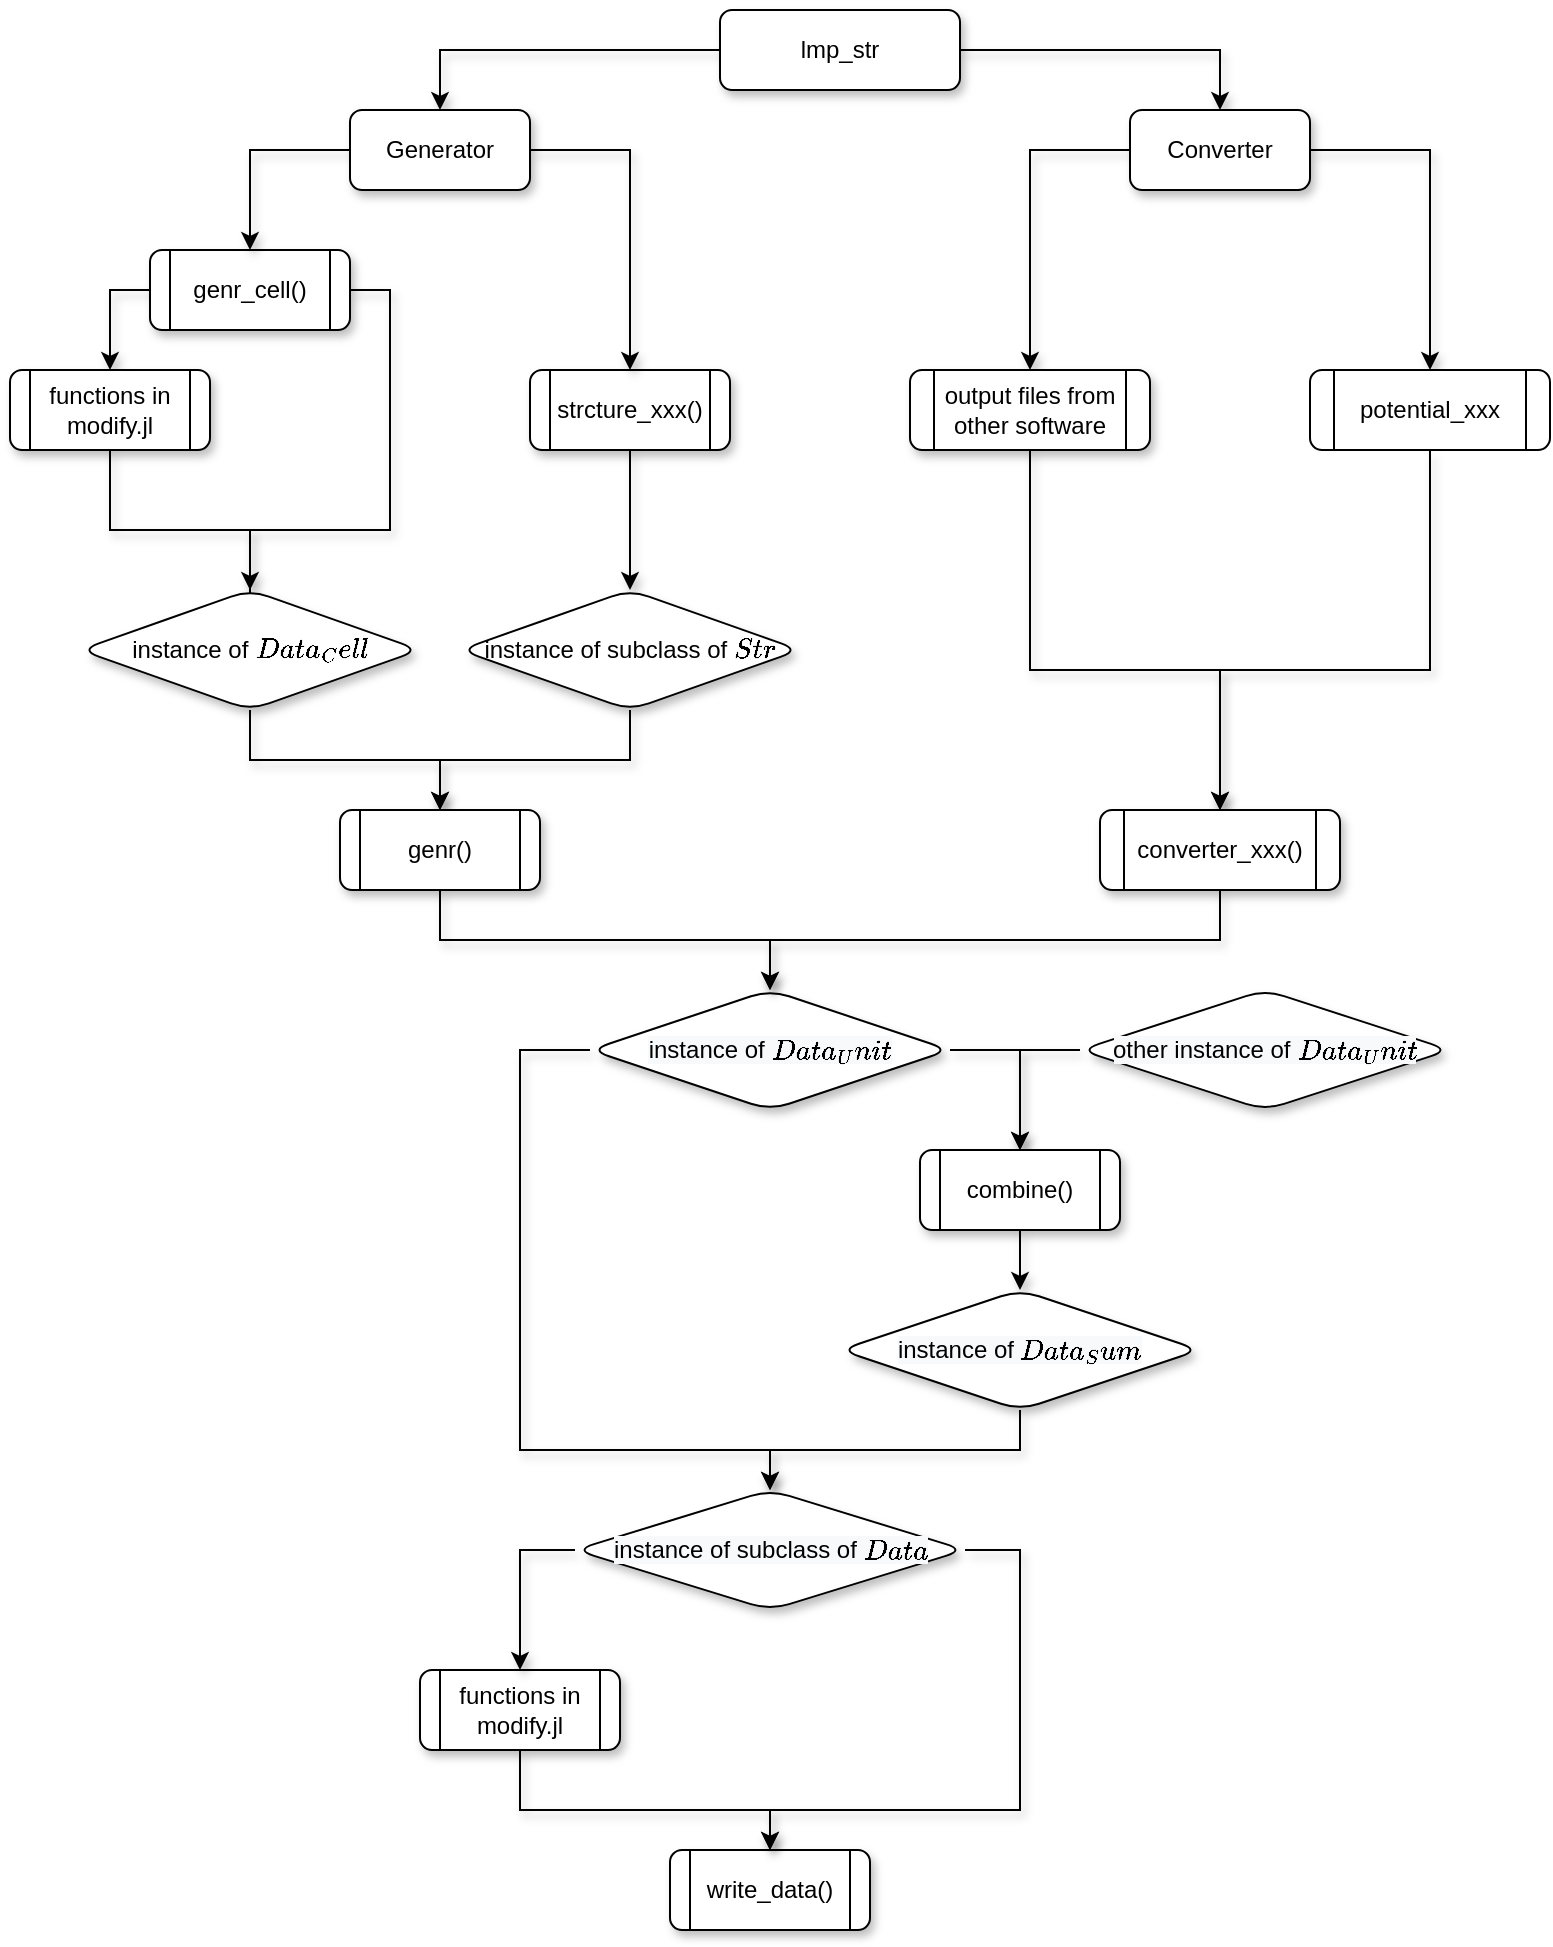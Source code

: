 <mxfile version="13.7.9" type="device"><diagram id="C5RBs43oDa-KdzZeNtuy" name="Page-1"><mxGraphModel dx="763" dy="692" grid="1" gridSize="10" guides="1" tooltips="1" connect="1" arrows="1" fold="1" page="1" pageScale="1" pageWidth="827" pageHeight="1169" math="0" shadow="0"><root><mxCell id="WIyWlLk6GJQsqaUBKTNV-0"/><mxCell id="WIyWlLk6GJQsqaUBKTNV-1" parent="WIyWlLk6GJQsqaUBKTNV-0"/><mxCell id="MdDMg5oCE5Io_1hxdG7t-3" style="edgeStyle=orthogonalEdgeStyle;rounded=0;orthogonalLoop=1;jettySize=auto;html=1;exitX=0;exitY=0.5;exitDx=0;exitDy=0;entryX=0.5;entryY=0;entryDx=0;entryDy=0;shadow=1;" parent="WIyWlLk6GJQsqaUBKTNV-1" source="WIyWlLk6GJQsqaUBKTNV-3" target="MdDMg5oCE5Io_1hxdG7t-15" edge="1"><mxGeometry relative="1" as="geometry"><mxPoint x="160" y="180" as="targetPoint"/></mxGeometry></mxCell><mxCell id="MdDMg5oCE5Io_1hxdG7t-29" style="edgeStyle=orthogonalEdgeStyle;rounded=0;orthogonalLoop=1;jettySize=auto;html=1;exitX=1;exitY=0.5;exitDx=0;exitDy=0;entryX=0.5;entryY=0;entryDx=0;entryDy=0;shadow=1;" parent="WIyWlLk6GJQsqaUBKTNV-1" source="WIyWlLk6GJQsqaUBKTNV-3" target="MdDMg5oCE5Io_1hxdG7t-28" edge="1"><mxGeometry relative="1" as="geometry"/></mxCell><mxCell id="WIyWlLk6GJQsqaUBKTNV-3" value="lmp_str" style="rounded=1;whiteSpace=wrap;html=1;fontSize=12;glass=0;strokeWidth=1;shadow=1;sketch=0;" parent="WIyWlLk6GJQsqaUBKTNV-1" vertex="1"><mxGeometry x="395" y="70" width="120" height="40" as="geometry"/></mxCell><mxCell id="MdDMg5oCE5Io_1hxdG7t-1" value="write_data()" style="shape=process;whiteSpace=wrap;html=1;backgroundOutline=1;shadow=1;rounded=1;" parent="WIyWlLk6GJQsqaUBKTNV-1" vertex="1"><mxGeometry x="370" y="990" width="100" height="40" as="geometry"/></mxCell><mxCell id="MdDMg5oCE5Io_1hxdG7t-18" style="edgeStyle=orthogonalEdgeStyle;rounded=0;orthogonalLoop=1;jettySize=auto;html=1;exitX=0;exitY=0.5;exitDx=0;exitDy=0;entryX=0.5;entryY=0;entryDx=0;entryDy=0;shadow=1;" parent="WIyWlLk6GJQsqaUBKTNV-1" source="MdDMg5oCE5Io_1hxdG7t-2" target="MdDMg5oCE5Io_1hxdG7t-7" edge="1"><mxGeometry relative="1" as="geometry"/></mxCell><mxCell id="MdDMg5oCE5Io_1hxdG7t-19" style="edgeStyle=orthogonalEdgeStyle;rounded=0;orthogonalLoop=1;jettySize=auto;html=1;exitX=1;exitY=0.5;exitDx=0;exitDy=0;entryX=0.5;entryY=0;entryDx=0;entryDy=0;shadow=1;" parent="WIyWlLk6GJQsqaUBKTNV-1" source="MdDMg5oCE5Io_1hxdG7t-2" target="MdDMg5oCE5Io_1hxdG7t-21" edge="1"><mxGeometry relative="1" as="geometry"><mxPoint x="230" y="360" as="targetPoint"/><Array as="points"><mxPoint x="230" y="210"/><mxPoint x="230" y="330"/><mxPoint x="160" y="330"/></Array></mxGeometry></mxCell><mxCell id="MdDMg5oCE5Io_1hxdG7t-2" value="genr_cell()" style="shape=process;whiteSpace=wrap;html=1;backgroundOutline=1;shadow=1;rounded=1;" parent="WIyWlLk6GJQsqaUBKTNV-1" vertex="1"><mxGeometry x="110" y="190" width="100" height="40" as="geometry"/></mxCell><mxCell id="MdDMg5oCE5Io_1hxdG7t-24" style="edgeStyle=orthogonalEdgeStyle;rounded=0;orthogonalLoop=1;jettySize=auto;html=1;exitX=0.5;exitY=1;exitDx=0;exitDy=0;entryX=0.5;entryY=0;entryDx=0;entryDy=0;shadow=1;" parent="WIyWlLk6GJQsqaUBKTNV-1" source="MdDMg5oCE5Io_1hxdG7t-4" target="MdDMg5oCE5Io_1hxdG7t-23" edge="1"><mxGeometry relative="1" as="geometry"/></mxCell><mxCell id="MdDMg5oCE5Io_1hxdG7t-4" value="strcture_xxx()" style="shape=process;whiteSpace=wrap;html=1;backgroundOutline=1;shadow=1;rounded=1;" parent="WIyWlLk6GJQsqaUBKTNV-1" vertex="1"><mxGeometry x="300" y="250" width="100" height="40" as="geometry"/></mxCell><mxCell id="MdDMg5oCE5Io_1hxdG7t-22" style="edgeStyle=orthogonalEdgeStyle;rounded=0;orthogonalLoop=1;jettySize=auto;html=1;exitX=0.5;exitY=1;exitDx=0;exitDy=0;shadow=1;" parent="WIyWlLk6GJQsqaUBKTNV-1" source="MdDMg5oCE5Io_1hxdG7t-7" edge="1"><mxGeometry relative="1" as="geometry"><mxPoint x="160" y="390" as="targetPoint"/><Array as="points"><mxPoint x="90" y="330"/><mxPoint x="160" y="330"/></Array></mxGeometry></mxCell><mxCell id="MdDMg5oCE5Io_1hxdG7t-7" value="functions in modify.jl" style="shape=process;whiteSpace=wrap;html=1;backgroundOutline=1;shadow=1;rounded=1;" parent="WIyWlLk6GJQsqaUBKTNV-1" vertex="1"><mxGeometry x="40" y="250" width="100" height="40" as="geometry"/></mxCell><mxCell id="MdDMg5oCE5Io_1hxdG7t-47" style="edgeStyle=orthogonalEdgeStyle;rounded=0;orthogonalLoop=1;jettySize=auto;html=1;exitX=1;exitY=0.5;exitDx=0;exitDy=0;entryX=0.5;entryY=0;entryDx=0;entryDy=0;shadow=1;" parent="WIyWlLk6GJQsqaUBKTNV-1" source="MdDMg5oCE5Io_1hxdG7t-13" target="MdDMg5oCE5Io_1hxdG7t-46" edge="1"><mxGeometry relative="1" as="geometry"/></mxCell><mxCell id="MdDMg5oCE5Io_1hxdG7t-52" style="edgeStyle=orthogonalEdgeStyle;rounded=0;orthogonalLoop=1;jettySize=auto;html=1;exitX=0;exitY=0.5;exitDx=0;exitDy=0;shadow=1;" parent="WIyWlLk6GJQsqaUBKTNV-1" source="MdDMg5oCE5Io_1hxdG7t-13" target="MdDMg5oCE5Io_1hxdG7t-51" edge="1"><mxGeometry relative="1" as="geometry"><Array as="points"><mxPoint x="295" y="590"/><mxPoint x="295" y="790"/><mxPoint x="420" y="790"/></Array></mxGeometry></mxCell><mxCell id="MdDMg5oCE5Io_1hxdG7t-13" value="&lt;span style=&quot;color: rgb(0 , 0 , 0) ; font-family: &amp;#34;helvetica&amp;#34; ; font-size: 12px ; font-style: normal ; font-weight: 400 ; letter-spacing: normal ; text-align: center ; text-indent: 0px ; text-transform: none ; word-spacing: 0px ; background-color: rgb(248 , 249 , 250) ; display: inline ; float: none&quot;&gt;instance of `Data_Unit`&lt;/span&gt;" style="rhombus;whiteSpace=wrap;html=1;rounded=1;sketch=0;shadow=1;" parent="WIyWlLk6GJQsqaUBKTNV-1" vertex="1"><mxGeometry x="330" y="560" width="180" height="60" as="geometry"/></mxCell><mxCell id="MdDMg5oCE5Io_1hxdG7t-16" style="edgeStyle=orthogonalEdgeStyle;rounded=0;orthogonalLoop=1;jettySize=auto;html=1;exitX=0;exitY=0.5;exitDx=0;exitDy=0;entryX=0.5;entryY=0;entryDx=0;entryDy=0;shadow=1;" parent="WIyWlLk6GJQsqaUBKTNV-1" source="MdDMg5oCE5Io_1hxdG7t-15" target="MdDMg5oCE5Io_1hxdG7t-2" edge="1"><mxGeometry relative="1" as="geometry"/></mxCell><mxCell id="MdDMg5oCE5Io_1hxdG7t-17" style="edgeStyle=orthogonalEdgeStyle;rounded=0;orthogonalLoop=1;jettySize=auto;html=1;exitX=1;exitY=0.5;exitDx=0;exitDy=0;entryX=0.5;entryY=0;entryDx=0;entryDy=0;shadow=1;" parent="WIyWlLk6GJQsqaUBKTNV-1" source="MdDMg5oCE5Io_1hxdG7t-15" target="MdDMg5oCE5Io_1hxdG7t-4" edge="1"><mxGeometry relative="1" as="geometry"/></mxCell><mxCell id="MdDMg5oCE5Io_1hxdG7t-15" value="Generator" style="rounded=1;whiteSpace=wrap;html=1;sketch=0;shadow=1;" parent="WIyWlLk6GJQsqaUBKTNV-1" vertex="1"><mxGeometry x="210" y="120" width="90" height="40" as="geometry"/></mxCell><mxCell id="MdDMg5oCE5Io_1hxdG7t-26" style="edgeStyle=orthogonalEdgeStyle;rounded=0;orthogonalLoop=1;jettySize=auto;html=1;exitX=0.5;exitY=1;exitDx=0;exitDy=0;entryX=0.5;entryY=0;entryDx=0;entryDy=0;shadow=1;" parent="WIyWlLk6GJQsqaUBKTNV-1" source="MdDMg5oCE5Io_1hxdG7t-21" target="MdDMg5oCE5Io_1hxdG7t-25" edge="1"><mxGeometry relative="1" as="geometry"/></mxCell><mxCell id="MdDMg5oCE5Io_1hxdG7t-21" value="instance of `Data_Cell`" style="rhombus;whiteSpace=wrap;html=1;rounded=1;sketch=0;shadow=1;" parent="WIyWlLk6GJQsqaUBKTNV-1" vertex="1"><mxGeometry x="75" y="360" width="170" height="60" as="geometry"/></mxCell><mxCell id="MdDMg5oCE5Io_1hxdG7t-27" style="edgeStyle=orthogonalEdgeStyle;rounded=0;orthogonalLoop=1;jettySize=auto;html=1;exitX=0.5;exitY=1;exitDx=0;exitDy=0;shadow=1;" parent="WIyWlLk6GJQsqaUBKTNV-1" source="MdDMg5oCE5Io_1hxdG7t-23" target="MdDMg5oCE5Io_1hxdG7t-25" edge="1"><mxGeometry relative="1" as="geometry"/></mxCell><mxCell id="MdDMg5oCE5Io_1hxdG7t-23" value="instance of subclass of `Str`" style="rhombus;whiteSpace=wrap;html=1;rounded=1;sketch=0;shadow=1;" parent="WIyWlLk6GJQsqaUBKTNV-1" vertex="1"><mxGeometry x="265" y="360" width="170" height="60" as="geometry"/></mxCell><mxCell id="MdDMg5oCE5Io_1hxdG7t-35" style="edgeStyle=orthogonalEdgeStyle;rounded=0;orthogonalLoop=1;jettySize=auto;html=1;exitX=0.5;exitY=1;exitDx=0;exitDy=0;shadow=1;" parent="WIyWlLk6GJQsqaUBKTNV-1" source="MdDMg5oCE5Io_1hxdG7t-25" target="MdDMg5oCE5Io_1hxdG7t-13" edge="1"><mxGeometry relative="1" as="geometry"/></mxCell><mxCell id="MdDMg5oCE5Io_1hxdG7t-25" value="genr()" style="shape=process;whiteSpace=wrap;html=1;backgroundOutline=1;rounded=1;sketch=0;shadow=1;" parent="WIyWlLk6GJQsqaUBKTNV-1" vertex="1"><mxGeometry x="205" y="470" width="100" height="40" as="geometry"/></mxCell><mxCell id="MdDMg5oCE5Io_1hxdG7t-38" style="edgeStyle=orthogonalEdgeStyle;rounded=0;orthogonalLoop=1;jettySize=auto;html=1;exitX=0;exitY=0.5;exitDx=0;exitDy=0;entryX=0.5;entryY=0;entryDx=0;entryDy=0;shadow=1;" parent="WIyWlLk6GJQsqaUBKTNV-1" source="MdDMg5oCE5Io_1hxdG7t-28" target="MdDMg5oCE5Io_1hxdG7t-36" edge="1"><mxGeometry relative="1" as="geometry"/></mxCell><mxCell id="MdDMg5oCE5Io_1hxdG7t-39" style="edgeStyle=orthogonalEdgeStyle;rounded=0;orthogonalLoop=1;jettySize=auto;html=1;exitX=1;exitY=0.5;exitDx=0;exitDy=0;shadow=1;" parent="WIyWlLk6GJQsqaUBKTNV-1" source="MdDMg5oCE5Io_1hxdG7t-28" target="MdDMg5oCE5Io_1hxdG7t-37" edge="1"><mxGeometry relative="1" as="geometry"/></mxCell><mxCell id="MdDMg5oCE5Io_1hxdG7t-28" value="Converter" style="rounded=1;whiteSpace=wrap;html=1;sketch=0;shadow=1;" parent="WIyWlLk6GJQsqaUBKTNV-1" vertex="1"><mxGeometry x="600" y="120" width="90" height="40" as="geometry"/></mxCell><mxCell id="MdDMg5oCE5Io_1hxdG7t-57" style="edgeStyle=orthogonalEdgeStyle;rounded=0;orthogonalLoop=1;jettySize=auto;html=1;exitX=0.5;exitY=1;exitDx=0;exitDy=0;shadow=1;" parent="WIyWlLk6GJQsqaUBKTNV-1" source="MdDMg5oCE5Io_1hxdG7t-30" target="MdDMg5oCE5Io_1hxdG7t-1" edge="1"><mxGeometry relative="1" as="geometry"><Array as="points"><mxPoint x="295" y="970"/><mxPoint x="420" y="970"/></Array></mxGeometry></mxCell><mxCell id="MdDMg5oCE5Io_1hxdG7t-30" value="functions in modify.jl" style="shape=process;whiteSpace=wrap;html=1;backgroundOutline=1;rounded=1;sketch=0;gradientColor=none;shadow=1;" parent="WIyWlLk6GJQsqaUBKTNV-1" vertex="1"><mxGeometry x="245" y="900" width="100" height="40" as="geometry"/></mxCell><mxCell id="MdDMg5oCE5Io_1hxdG7t-42" style="edgeStyle=orthogonalEdgeStyle;rounded=0;orthogonalLoop=1;jettySize=auto;html=1;exitX=0.5;exitY=1;exitDx=0;exitDy=0;entryX=0.5;entryY=0;entryDx=0;entryDy=0;shadow=1;" parent="WIyWlLk6GJQsqaUBKTNV-1" source="MdDMg5oCE5Io_1hxdG7t-36" target="MdDMg5oCE5Io_1hxdG7t-41" edge="1"><mxGeometry relative="1" as="geometry"><Array as="points"><mxPoint x="550" y="400"/><mxPoint x="645" y="400"/></Array></mxGeometry></mxCell><mxCell id="MdDMg5oCE5Io_1hxdG7t-36" value="output files from other software" style="shape=process;whiteSpace=wrap;html=1;backgroundOutline=1;rounded=1;sketch=0;gradientColor=none;shadow=1;" parent="WIyWlLk6GJQsqaUBKTNV-1" vertex="1"><mxGeometry x="490" y="250" width="120" height="40" as="geometry"/></mxCell><mxCell id="MdDMg5oCE5Io_1hxdG7t-43" style="edgeStyle=orthogonalEdgeStyle;rounded=0;orthogonalLoop=1;jettySize=auto;html=1;exitX=0.5;exitY=1;exitDx=0;exitDy=0;shadow=1;" parent="WIyWlLk6GJQsqaUBKTNV-1" source="MdDMg5oCE5Io_1hxdG7t-37" target="MdDMg5oCE5Io_1hxdG7t-41" edge="1"><mxGeometry relative="1" as="geometry"><Array as="points"><mxPoint x="750" y="400"/><mxPoint x="645" y="400"/></Array></mxGeometry></mxCell><mxCell id="MdDMg5oCE5Io_1hxdG7t-37" value="potential_xxx" style="shape=process;whiteSpace=wrap;html=1;backgroundOutline=1;rounded=1;sketch=0;gradientColor=none;" parent="WIyWlLk6GJQsqaUBKTNV-1" vertex="1"><mxGeometry x="690" y="250" width="120" height="40" as="geometry"/></mxCell><mxCell id="MdDMg5oCE5Io_1hxdG7t-44" style="edgeStyle=orthogonalEdgeStyle;rounded=0;orthogonalLoop=1;jettySize=auto;html=1;exitX=0.5;exitY=1;exitDx=0;exitDy=0;entryX=0.5;entryY=0;entryDx=0;entryDy=0;shadow=1;" parent="WIyWlLk6GJQsqaUBKTNV-1" source="MdDMg5oCE5Io_1hxdG7t-41" target="MdDMg5oCE5Io_1hxdG7t-13" edge="1"><mxGeometry relative="1" as="geometry"/></mxCell><mxCell id="MdDMg5oCE5Io_1hxdG7t-41" value="converter_xxx()" style="shape=process;whiteSpace=wrap;html=1;backgroundOutline=1;rounded=1;sketch=0;gradientColor=none;shadow=1;" parent="WIyWlLk6GJQsqaUBKTNV-1" vertex="1"><mxGeometry x="585" y="470" width="120" height="40" as="geometry"/></mxCell><mxCell id="MdDMg5oCE5Io_1hxdG7t-48" style="edgeStyle=orthogonalEdgeStyle;rounded=0;orthogonalLoop=1;jettySize=auto;html=1;exitX=0;exitY=0.5;exitDx=0;exitDy=0;entryX=0.5;entryY=0;entryDx=0;entryDy=0;shadow=1;" parent="WIyWlLk6GJQsqaUBKTNV-1" source="MdDMg5oCE5Io_1hxdG7t-45" target="MdDMg5oCE5Io_1hxdG7t-46" edge="1"><mxGeometry relative="1" as="geometry"/></mxCell><mxCell id="MdDMg5oCE5Io_1hxdG7t-45" value="&lt;span style=&quot;color: rgb(0 , 0 , 0) ; font-family: &amp;#34;helvetica&amp;#34; ; font-size: 12px ; font-style: normal ; font-weight: 400 ; letter-spacing: normal ; text-align: center ; text-indent: 0px ; text-transform: none ; word-spacing: 0px ; background-color: rgb(248 , 249 , 250) ; display: inline ; float: none&quot;&gt;other instance of `Data_Unit`&lt;/span&gt;" style="rhombus;whiteSpace=wrap;html=1;rounded=1;sketch=0;shadow=1;" parent="WIyWlLk6GJQsqaUBKTNV-1" vertex="1"><mxGeometry x="575" y="560" width="185" height="60" as="geometry"/></mxCell><mxCell id="MdDMg5oCE5Io_1hxdG7t-50" style="edgeStyle=orthogonalEdgeStyle;rounded=0;orthogonalLoop=1;jettySize=auto;html=1;exitX=0.5;exitY=1;exitDx=0;exitDy=0;entryX=0.5;entryY=0;entryDx=0;entryDy=0;shadow=1;" parent="WIyWlLk6GJQsqaUBKTNV-1" source="MdDMg5oCE5Io_1hxdG7t-46" target="MdDMg5oCE5Io_1hxdG7t-49" edge="1"><mxGeometry relative="1" as="geometry"/></mxCell><mxCell id="MdDMg5oCE5Io_1hxdG7t-46" value="combine()" style="shape=process;whiteSpace=wrap;html=1;backgroundOutline=1;rounded=1;sketch=0;gradientColor=none;shadow=1;" parent="WIyWlLk6GJQsqaUBKTNV-1" vertex="1"><mxGeometry x="495" y="640" width="100" height="40" as="geometry"/></mxCell><mxCell id="MdDMg5oCE5Io_1hxdG7t-53" style="edgeStyle=orthogonalEdgeStyle;rounded=0;orthogonalLoop=1;jettySize=auto;html=1;exitX=0.5;exitY=1;exitDx=0;exitDy=0;shadow=1;" parent="WIyWlLk6GJQsqaUBKTNV-1" source="MdDMg5oCE5Io_1hxdG7t-49" target="MdDMg5oCE5Io_1hxdG7t-51" edge="1"><mxGeometry relative="1" as="geometry"/></mxCell><mxCell id="MdDMg5oCE5Io_1hxdG7t-49" value="&lt;span style=&quot;color: rgb(0 , 0 , 0) ; font-family: &amp;#34;helvetica&amp;#34; ; font-size: 12px ; font-style: normal ; font-weight: 400 ; letter-spacing: normal ; text-align: center ; text-indent: 0px ; text-transform: none ; word-spacing: 0px ; background-color: rgb(248 , 249 , 250) ; display: inline ; float: none&quot;&gt;instance of `Data_Sum`&lt;/span&gt;" style="rhombus;whiteSpace=wrap;html=1;rounded=1;sketch=0;shadow=1;" parent="WIyWlLk6GJQsqaUBKTNV-1" vertex="1"><mxGeometry x="455" y="710" width="180" height="60" as="geometry"/></mxCell><mxCell id="MdDMg5oCE5Io_1hxdG7t-54" style="edgeStyle=orthogonalEdgeStyle;rounded=0;orthogonalLoop=1;jettySize=auto;html=1;exitX=0;exitY=0.5;exitDx=0;exitDy=0;entryX=0.5;entryY=0;entryDx=0;entryDy=0;shadow=1;" parent="WIyWlLk6GJQsqaUBKTNV-1" source="MdDMg5oCE5Io_1hxdG7t-51" target="MdDMg5oCE5Io_1hxdG7t-30" edge="1"><mxGeometry relative="1" as="geometry"/></mxCell><mxCell id="MdDMg5oCE5Io_1hxdG7t-58" style="edgeStyle=orthogonalEdgeStyle;rounded=0;orthogonalLoop=1;jettySize=auto;html=1;exitX=1;exitY=0.5;exitDx=0;exitDy=0;entryX=0.5;entryY=0;entryDx=0;entryDy=0;shadow=1;" parent="WIyWlLk6GJQsqaUBKTNV-1" source="MdDMg5oCE5Io_1hxdG7t-51" target="MdDMg5oCE5Io_1hxdG7t-1" edge="1"><mxGeometry relative="1" as="geometry"><Array as="points"><mxPoint x="545" y="840"/><mxPoint x="545" y="970"/><mxPoint x="420" y="970"/></Array></mxGeometry></mxCell><mxCell id="MdDMg5oCE5Io_1hxdG7t-51" value="&lt;span style=&quot;color: rgb(0 , 0 , 0) ; font-family: &amp;#34;helvetica&amp;#34; ; font-size: 12px ; font-style: normal ; font-weight: 400 ; letter-spacing: normal ; text-align: center ; text-indent: 0px ; text-transform: none ; word-spacing: 0px ; background-color: rgb(248 , 249 , 250) ; display: inline ; float: none&quot;&gt;instance of subclass of `Data`&lt;/span&gt;" style="rhombus;whiteSpace=wrap;html=1;rounded=1;sketch=0;shadow=1;" parent="WIyWlLk6GJQsqaUBKTNV-1" vertex="1"><mxGeometry x="322.5" y="810" width="195" height="60" as="geometry"/></mxCell></root></mxGraphModel></diagram></mxfile>